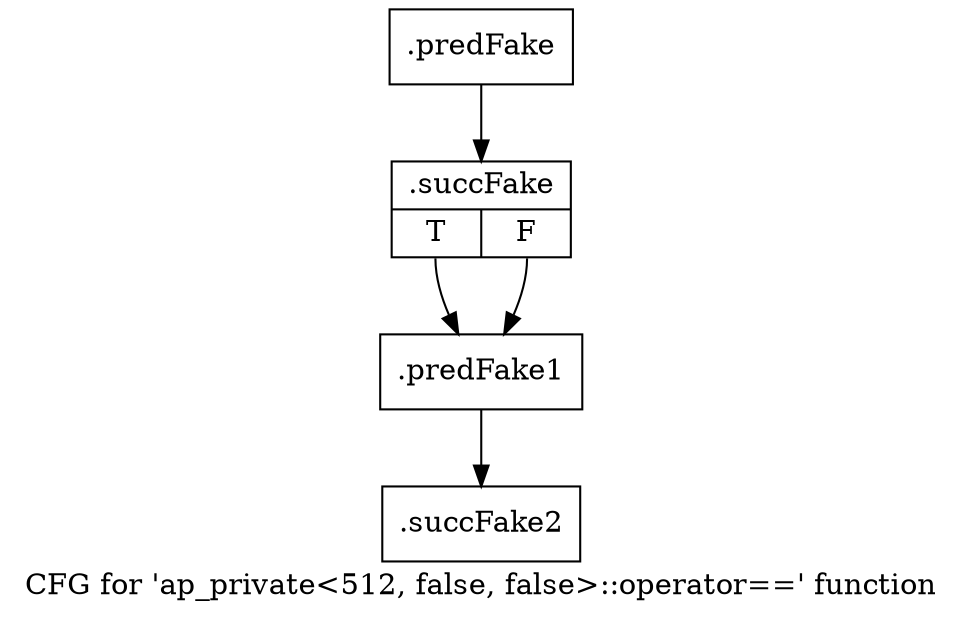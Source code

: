 digraph "CFG for 'ap_private\<512, false, false\>::operator==' function" {
	label="CFG for 'ap_private\<512, false, false\>::operator==' function";

	Node0x50a2120 [shape=record,filename="",linenumber="",label="{.predFake}"];
	Node0x50a2120 -> Node0x605bda0[ callList="" memoryops="" filename="/mnt/xilinx/Vitis_HLS/2021.2/include/etc/ap_private.h" execusionnum="0"];
	Node0x605bda0 [shape=record,filename="/mnt/xilinx/Vitis_HLS/2021.2/include/etc/ap_private.h",linenumber="4206",label="{.succFake|{<s0>T|<s1>F}}"];
	Node0x605bda0:s0 -> Node0x50a22f0[ callList="" memoryops="" filename="/mnt/xilinx/Vitis_HLS/2021.2/include/etc/ap_private.h" execusionnum="0"];
	Node0x605bda0:s1 -> Node0x50a22f0[ callList="" memoryops="" filename="/mnt/xilinx/Vitis_HLS/2021.2/include/etc/ap_private.h" execusionnum="0"];
	Node0x50a22f0 [shape=record,filename="/mnt/xilinx/Vitis_HLS/2021.2/include/etc/ap_private.h",linenumber="4210",label="{.predFake1}"];
	Node0x50a22f0 -> Node0x605be40[ callList="" memoryops="" filename="/mnt/xilinx/Vitis_HLS/2021.2/include/etc/ap_private.h" execusionnum="0"];
	Node0x605be40 [shape=record,filename="/mnt/xilinx/Vitis_HLS/2021.2/include/etc/ap_private.h",linenumber="4210",label="{.succFake2}"];
}
